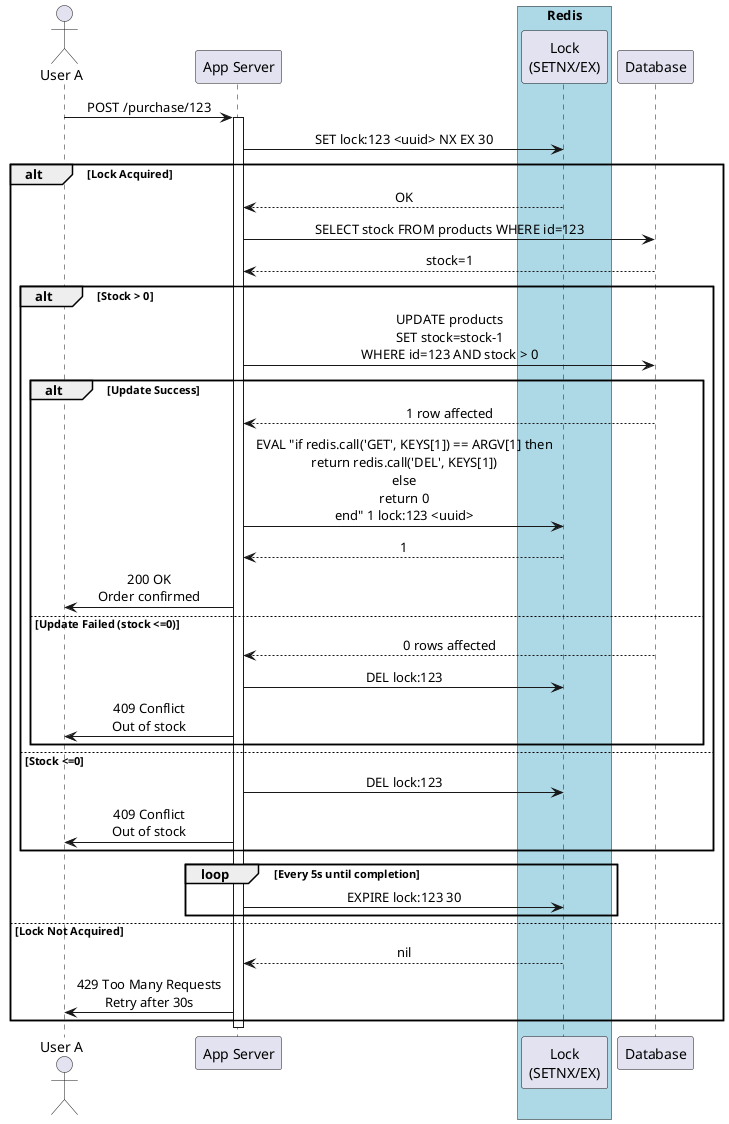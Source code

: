 @startuml
skinparam sequenceMessageAlign center

actor User as "User A"
participant "App Server" as App
box "Redis" #LightBlue
participant "Lock\n(SETNX/EX)" as Redis
end box
participant "Database" as DB

User -> App: POST /purchase/123
activate App

App -> Redis: SET lock:123 <uuid> NX EX 30
alt Lock Acquired
    Redis --> App: OK
    App -> DB: SELECT stock FROM products WHERE id=123
    DB --> App: stock=1
    
    alt Stock > 0
        App -> DB: UPDATE products\nSET stock=stock-1\nWHERE id=123 AND stock > 0
        alt Update Success
            DB --> App: 1 row affected
            App -> Redis: EVAL "if redis.call('GET', KEYS[1]) == ARGV[1] then\nreturn redis.call('DEL', KEYS[1])\nelse\nreturn 0\nend" 1 lock:123 <uuid>
            Redis --> App: 1
            App -> User: 200 OK\nOrder confirmed
        else Update Failed (stock <=0)
            DB --> App: 0 rows affected
            App -> Redis: DEL lock:123
            App -> User: 409 Conflict\nOut of stock
        end
    else Stock <=0
        App -> Redis: DEL lock:123
        App -> User: 409 Conflict\nOut of stock
    end
    
    loop Every 5s until completion
        App -> Redis: EXPIRE lock:123 30
    end
    
else Lock Not Acquired
    Redis --> App: nil
    App -> User: 429 Too Many Requests\nRetry after 30s
end

deactivate App
@enduml